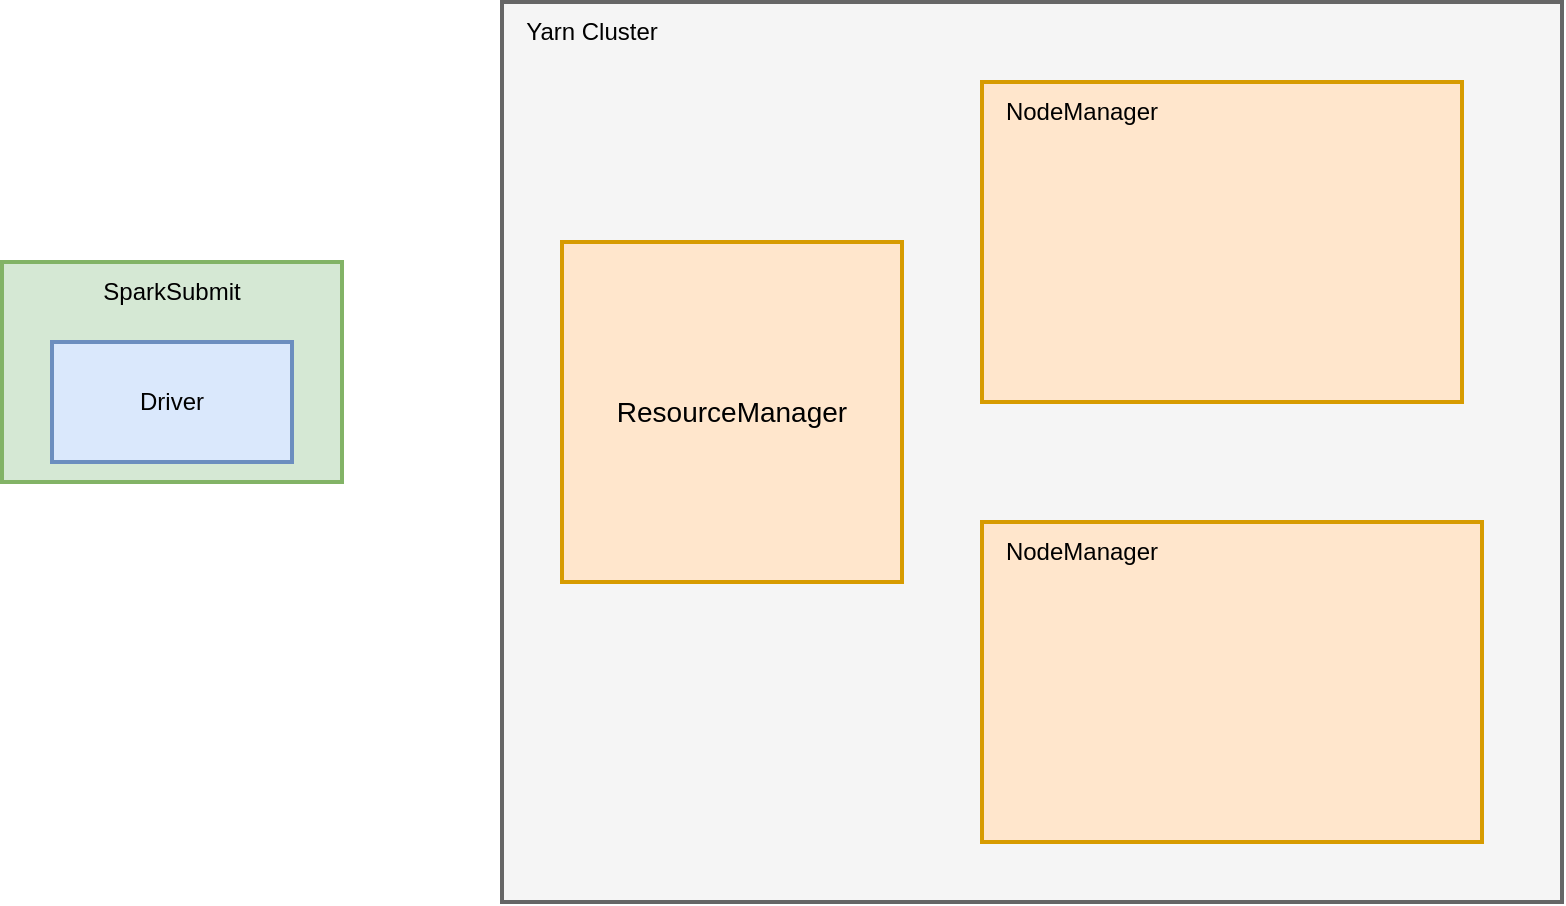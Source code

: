 <mxfile version="20.7.4" type="github">
  <diagram id="xVNRCG-tcF9NAFgGcYIL" name="第 1 页">
    <mxGraphModel dx="954" dy="616" grid="1" gridSize="10" guides="1" tooltips="1" connect="1" arrows="1" fold="1" page="1" pageScale="1" pageWidth="827" pageHeight="1169" math="0" shadow="0">
      <root>
        <mxCell id="0" />
        <mxCell id="1" parent="0" />
        <mxCell id="Jpu4MJqHKeG_fBm41ClF-1" value="" style="rounded=0;whiteSpace=wrap;html=1;fillColor=#d5e8d4;strokeColor=#82b366;strokeWidth=2;" vertex="1" parent="1">
          <mxGeometry x="90" y="310" width="170" height="110" as="geometry" />
        </mxCell>
        <mxCell id="Jpu4MJqHKeG_fBm41ClF-2" value="SparkSubmit" style="text;html=1;strokeColor=none;fillColor=none;align=center;verticalAlign=middle;whiteSpace=wrap;rounded=0;strokeWidth=2;" vertex="1" parent="1">
          <mxGeometry x="145" y="310" width="60" height="30" as="geometry" />
        </mxCell>
        <mxCell id="Jpu4MJqHKeG_fBm41ClF-3" value="Driver" style="rounded=0;whiteSpace=wrap;html=1;strokeWidth=2;fillColor=#dae8fc;strokeColor=#6c8ebf;" vertex="1" parent="1">
          <mxGeometry x="115" y="350" width="120" height="60" as="geometry" />
        </mxCell>
        <mxCell id="Jpu4MJqHKeG_fBm41ClF-4" value="" style="rounded=0;whiteSpace=wrap;html=1;strokeWidth=2;fillColor=#f5f5f5;fontColor=#333333;strokeColor=#666666;" vertex="1" parent="1">
          <mxGeometry x="340" y="180" width="530" height="450" as="geometry" />
        </mxCell>
        <mxCell id="Jpu4MJqHKeG_fBm41ClF-5" value="Yarn Cluster" style="text;html=1;strokeColor=none;fillColor=none;align=center;verticalAlign=middle;whiteSpace=wrap;rounded=0;strokeWidth=2;" vertex="1" parent="1">
          <mxGeometry x="340" y="180" width="90" height="30" as="geometry" />
        </mxCell>
        <mxCell id="Jpu4MJqHKeG_fBm41ClF-6" value="&lt;font style=&quot;font-size: 14px;&quot;&gt;ResourceManager&lt;/font&gt;" style="rounded=0;whiteSpace=wrap;html=1;strokeWidth=2;fillColor=#ffe6cc;strokeColor=#d79b00;" vertex="1" parent="1">
          <mxGeometry x="370" y="300" width="170" height="170" as="geometry" />
        </mxCell>
        <mxCell id="Jpu4MJqHKeG_fBm41ClF-8" value="" style="rounded=0;whiteSpace=wrap;html=1;strokeWidth=2;fillColor=#ffe6cc;strokeColor=#d79b00;" vertex="1" parent="1">
          <mxGeometry x="580" y="220" width="240" height="160" as="geometry" />
        </mxCell>
        <mxCell id="Jpu4MJqHKeG_fBm41ClF-9" value="NodeManager" style="text;html=1;strokeColor=none;fillColor=none;align=center;verticalAlign=middle;whiteSpace=wrap;rounded=0;strokeWidth=2;" vertex="1" parent="1">
          <mxGeometry x="590" y="220" width="80" height="30" as="geometry" />
        </mxCell>
        <mxCell id="Jpu4MJqHKeG_fBm41ClF-10" value="" style="rounded=0;whiteSpace=wrap;html=1;strokeWidth=2;fillColor=#ffe6cc;strokeColor=#d79b00;" vertex="1" parent="1">
          <mxGeometry x="580" y="440" width="250" height="160" as="geometry" />
        </mxCell>
        <mxCell id="Jpu4MJqHKeG_fBm41ClF-11" value="NodeManager" style="text;html=1;strokeColor=none;fillColor=none;align=center;verticalAlign=middle;whiteSpace=wrap;rounded=0;strokeWidth=2;" vertex="1" parent="1">
          <mxGeometry x="590" y="440" width="80" height="30" as="geometry" />
        </mxCell>
      </root>
    </mxGraphModel>
  </diagram>
</mxfile>
